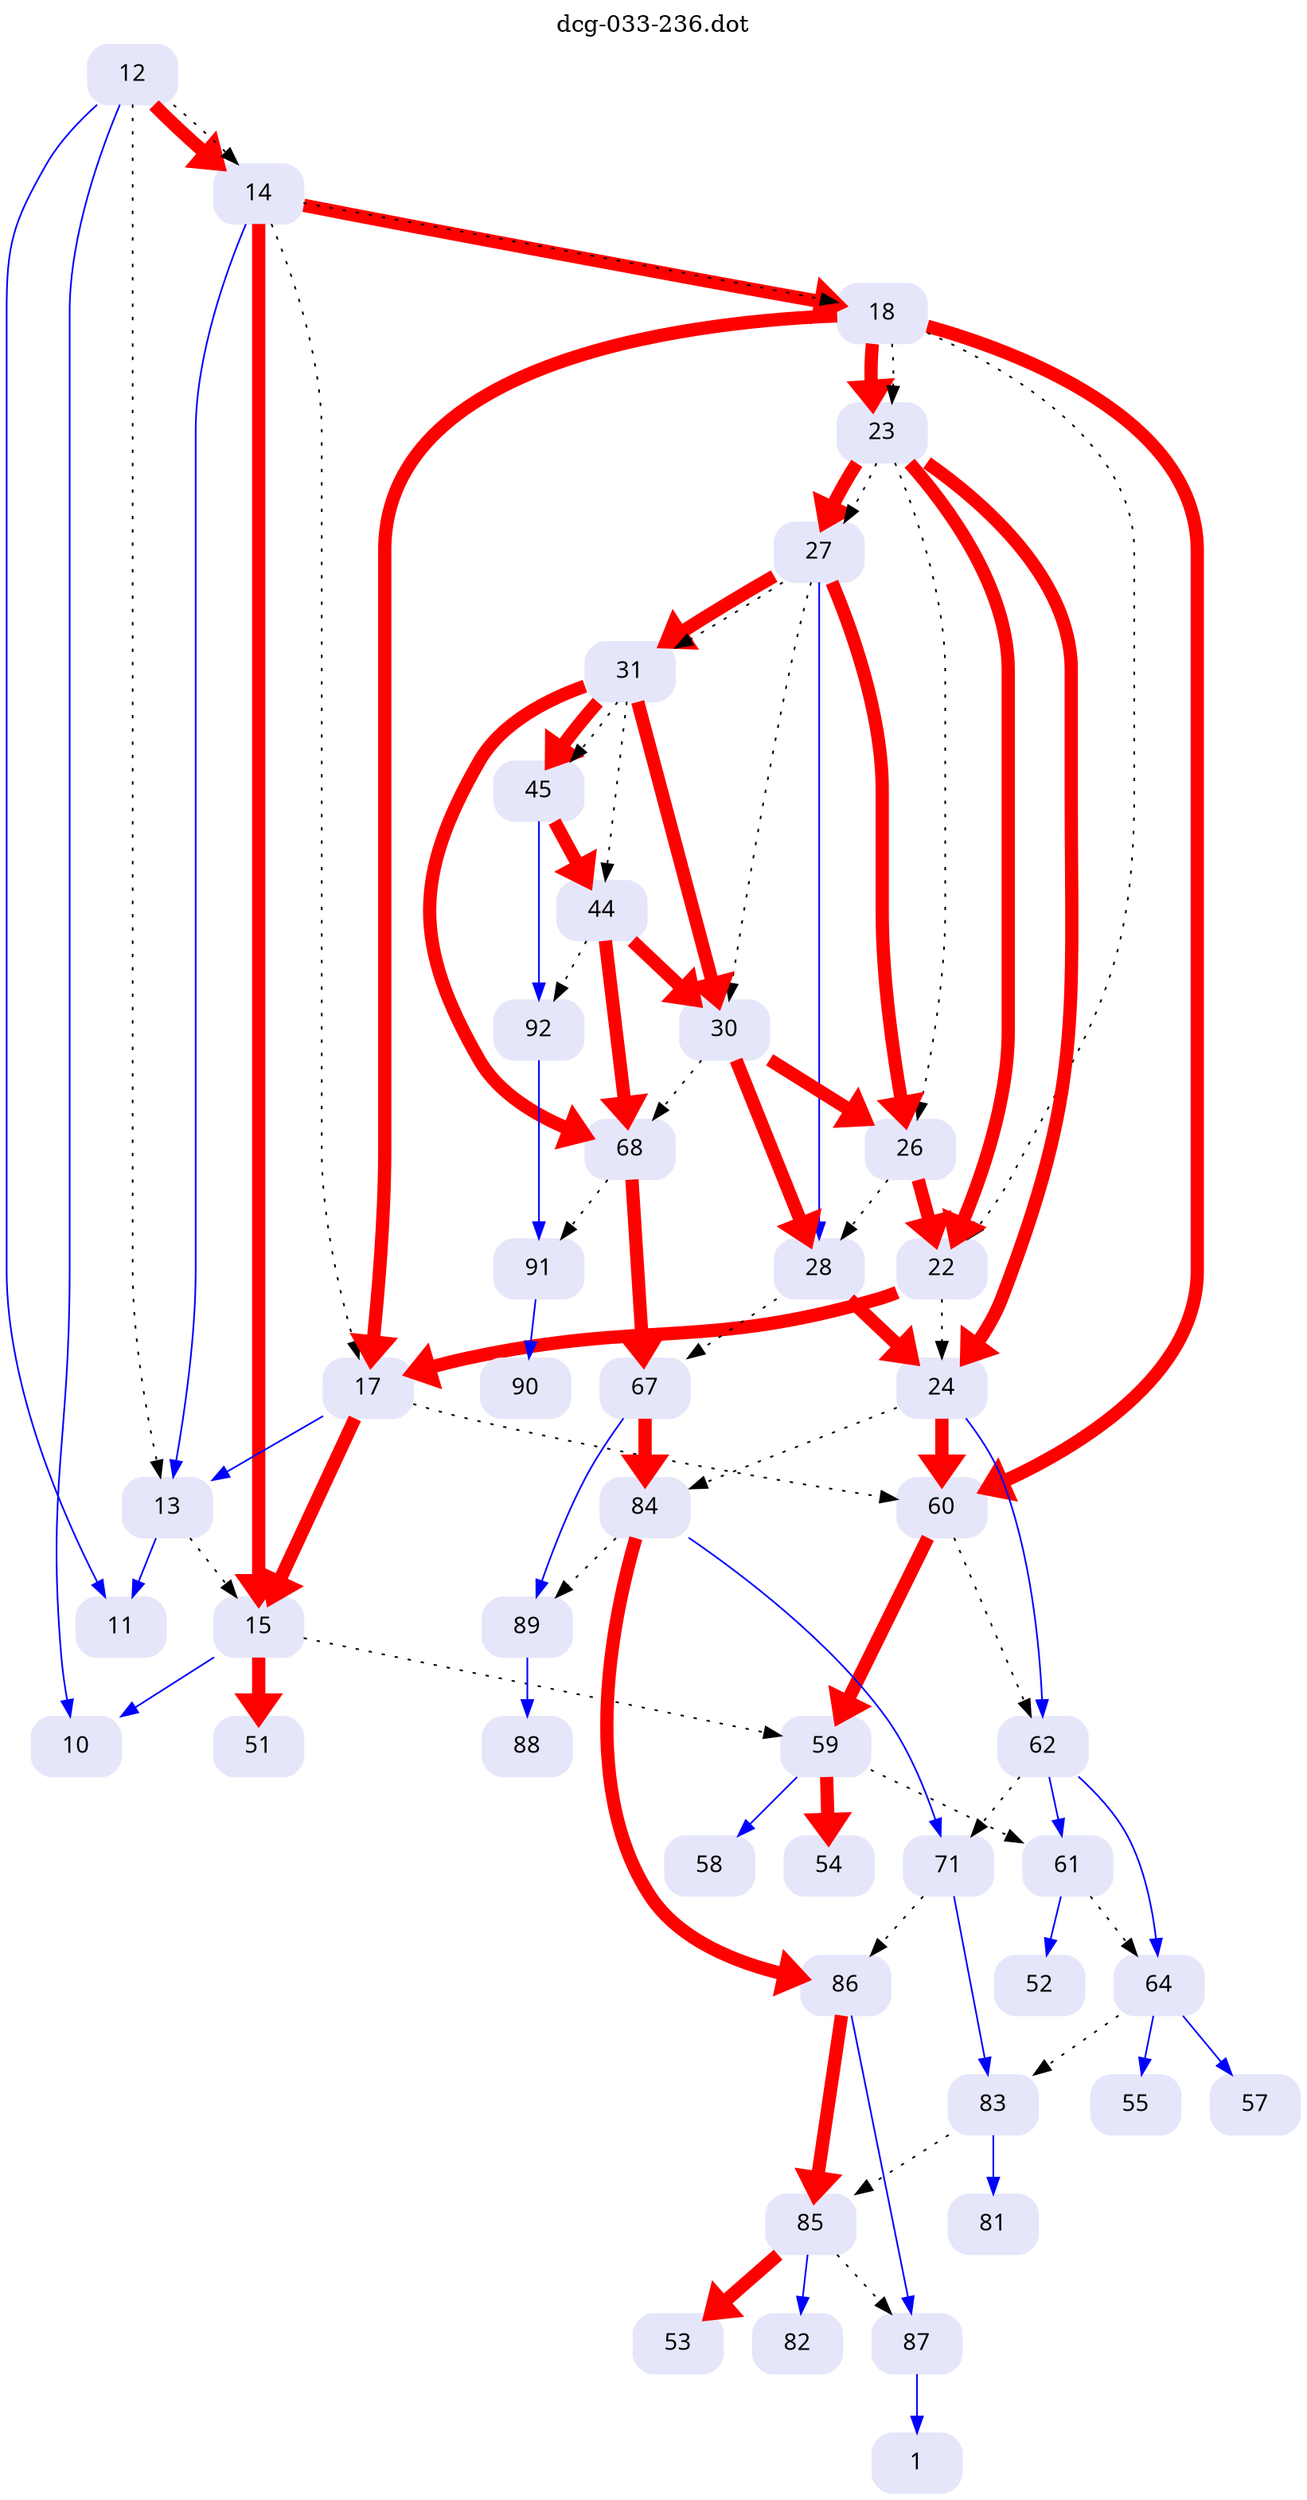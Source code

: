 digraph dcg_33 {
  labelloc="t";
  label="dcg-033-236.dot";
  node [fontname="sans-serif"];
  node [shape=box style="rounded,filled"];
  n12 [label="12" color=lavender];
  n12 -> n11 [color=blue penwidth=1];
  n12 -> n10 [color=blue penwidth=1];
  n12 -> n14 [color=red penwidth=8];
  n12 -> n13 [style=dotted,label=""];
  n12 -> n14 [style=dotted,label=""];
  n14 [label="14" color=lavender];
  n14 -> n13 [color=blue penwidth=1];
  n14 -> n15 [color=red penwidth=8];
  n14 -> n18 [color=red penwidth=8];
  n14 -> n17 [style=dotted,label=""];
  n14 -> n18 [style=dotted,label=""];
  n18 [label="18" color=lavender];
  n18 -> n17 [color=red penwidth=8];
  n18 -> n60 [color=red penwidth=8];
  n18 -> n23 [color=red penwidth=8];
  n18 -> n22 [style=dotted,label=""];
  n18 -> n23 [style=dotted,label=""];
  n23 [label="23" color=lavender];
  n23 -> n22 [color=red penwidth=8];
  n23 -> n24 [color=red penwidth=8];
  n23 -> n27 [color=red penwidth=8];
  n23 -> n26 [style=dotted,label=""];
  n23 -> n27 [style=dotted,label=""];
  n27 [label="27" color=lavender];
  n27 -> n26 [color=red penwidth=8];
  n27 -> n28 [color=blue penwidth=1];
  n27 -> n31 [color=red penwidth=8];
  n27 -> n30 [style=dotted,label=""];
  n27 -> n31 [style=dotted,label=""];
  n31 [label="31" color=lavender];
  n31 -> n30 [color=red penwidth=8];
  n31 -> n68 [color=red penwidth=8];
  n31 -> n45 [color=red penwidth=8];
  n31 -> n44 [style=dotted,label=""];
  n31 -> n45 [style=dotted,label=""];
  n45 [label="45" color=lavender];
  n45 -> n44 [color=red penwidth=8];
  n45 -> n92 [color=blue penwidth=1];
  n92 [label="92" color=lavender];
  n92 -> n91 [color=blue penwidth=1];
  n91 [label="91" color=lavender];
  n91 -> n90 [color=blue penwidth=1];
  n90 [label="90" color=lavender];
  n44 [label="44" color=lavender];
  n44 -> n30 [color=red penwidth=8];
  n44 -> n68 [color=red penwidth=8];
  n44 -> n92 [style=dotted,label=""];
  n68 [label="68" color=lavender];
  n68 -> n67 [color=red penwidth=8];
  n68 -> n91 [style=dotted,label=""];
  n67 [label="67" color=lavender];
  n67 -> n84 [color=red penwidth=8];
  n67 -> n89 [color=blue penwidth=1];
  n89 [label="89" color=lavender];
  n89 -> n88 [color=blue penwidth=1];
  n88 [label="88" color=lavender];
  n84 [label="84" color=lavender];
  n84 -> n71 [color=blue penwidth=1];
  n84 -> n86 [color=red penwidth=8];
  n84 -> n89 [style=dotted,label=""];
  n86 [label="86" color=lavender];
  n86 -> n85 [color=red penwidth=8];
  n86 -> n87 [color=blue penwidth=1];
  n87 [label="87" color=lavender];
  n87 -> n1 [color=blue penwidth=1];
  n1 [label="1" color=lavender];
  n85 [label="85" color=lavender];
  n85 -> n82 [color=blue penwidth=1];
  n85 -> n53 [color=red penwidth=8];
  n85 -> n87 [style=dotted,label=""];
  n53 [label="53" color=lavender];
  n82 [label="82" color=lavender];
  n71 [label="71" color=lavender];
  n71 -> n83 [color=blue penwidth=1];
  n71 -> n86 [style=dotted,label=""];
  n83 [label="83" color=lavender];
  n83 -> n81 [color=blue penwidth=1];
  n83 -> n85 [style=dotted,label=""];
  n81 [label="81" color=lavender];
  n30 [label="30" color=lavender];
  n30 -> n26 [color=red penwidth=8];
  n30 -> n28 [color=red penwidth=8];
  n30 -> n68 [style=dotted,label=""];
  n28 [label="28" color=lavender];
  n28 -> n24 [color=red penwidth=8];
  n28 -> n67 [style=dotted,label=""];
  n24 [label="24" color=lavender];
  n24 -> n60 [color=red penwidth=8];
  n24 -> n62 [color=blue penwidth=1];
  n24 -> n84 [style=dotted,label=""];
  n62 [label="62" color=lavender];
  n62 -> n61 [color=blue penwidth=1];
  n62 -> n64 [color=blue penwidth=1];
  n62 -> n71 [style=dotted,label=""];
  n64 [label="64" color=lavender];
  n64 -> n57 [color=blue penwidth=1];
  n64 -> n55 [color=blue penwidth=1];
  n64 -> n83 [style=dotted,label=""];
  n55 [label="55" color=lavender];
  n57 [label="57" color=lavender];
  n61 [label="61" color=lavender];
  n61 -> n52 [color=blue penwidth=1];
  n61 -> n64 [style=dotted,label=""];
  n52 [label="52" color=lavender];
  n60 [label="60" color=lavender];
  n60 -> n59 [color=red penwidth=8];
  n60 -> n62 [style=dotted,label=""];
  n59 [label="59" color=lavender];
  n59 -> n58 [color=blue penwidth=1];
  n59 -> n54 [color=red penwidth=8];
  n59 -> n61 [style=dotted,label=""];
  n54 [label="54" color=lavender];
  n58 [label="58" color=lavender];
  n26 [label="26" color=lavender];
  n26 -> n22 [color=red penwidth=8];
  n26 -> n28 [style=dotted,label=""];
  n22 [label="22" color=lavender];
  n22 -> n17 [color=red penwidth=8];
  n22 -> n24 [style=dotted,label=""];
  n17 [label="17" color=lavender];
  n17 -> n13 [color=blue penwidth=1];
  n17 -> n15 [color=red penwidth=8];
  n17 -> n60 [style=dotted,label=""];
  n15 [label="15" color=lavender];
  n15 -> n10 [color=blue penwidth=1];
  n15 -> n51 [color=red penwidth=8];
  n15 -> n59 [style=dotted,label=""];
  n51 [label="51" color=lavender];
  n10 [label="10" color=lavender];
  n13 [label="13" color=lavender];
  n13 -> n11 [color=blue penwidth=1];
  n13 -> n15 [style=dotted,label=""];
  n11 [label="11" color=lavender];
}
